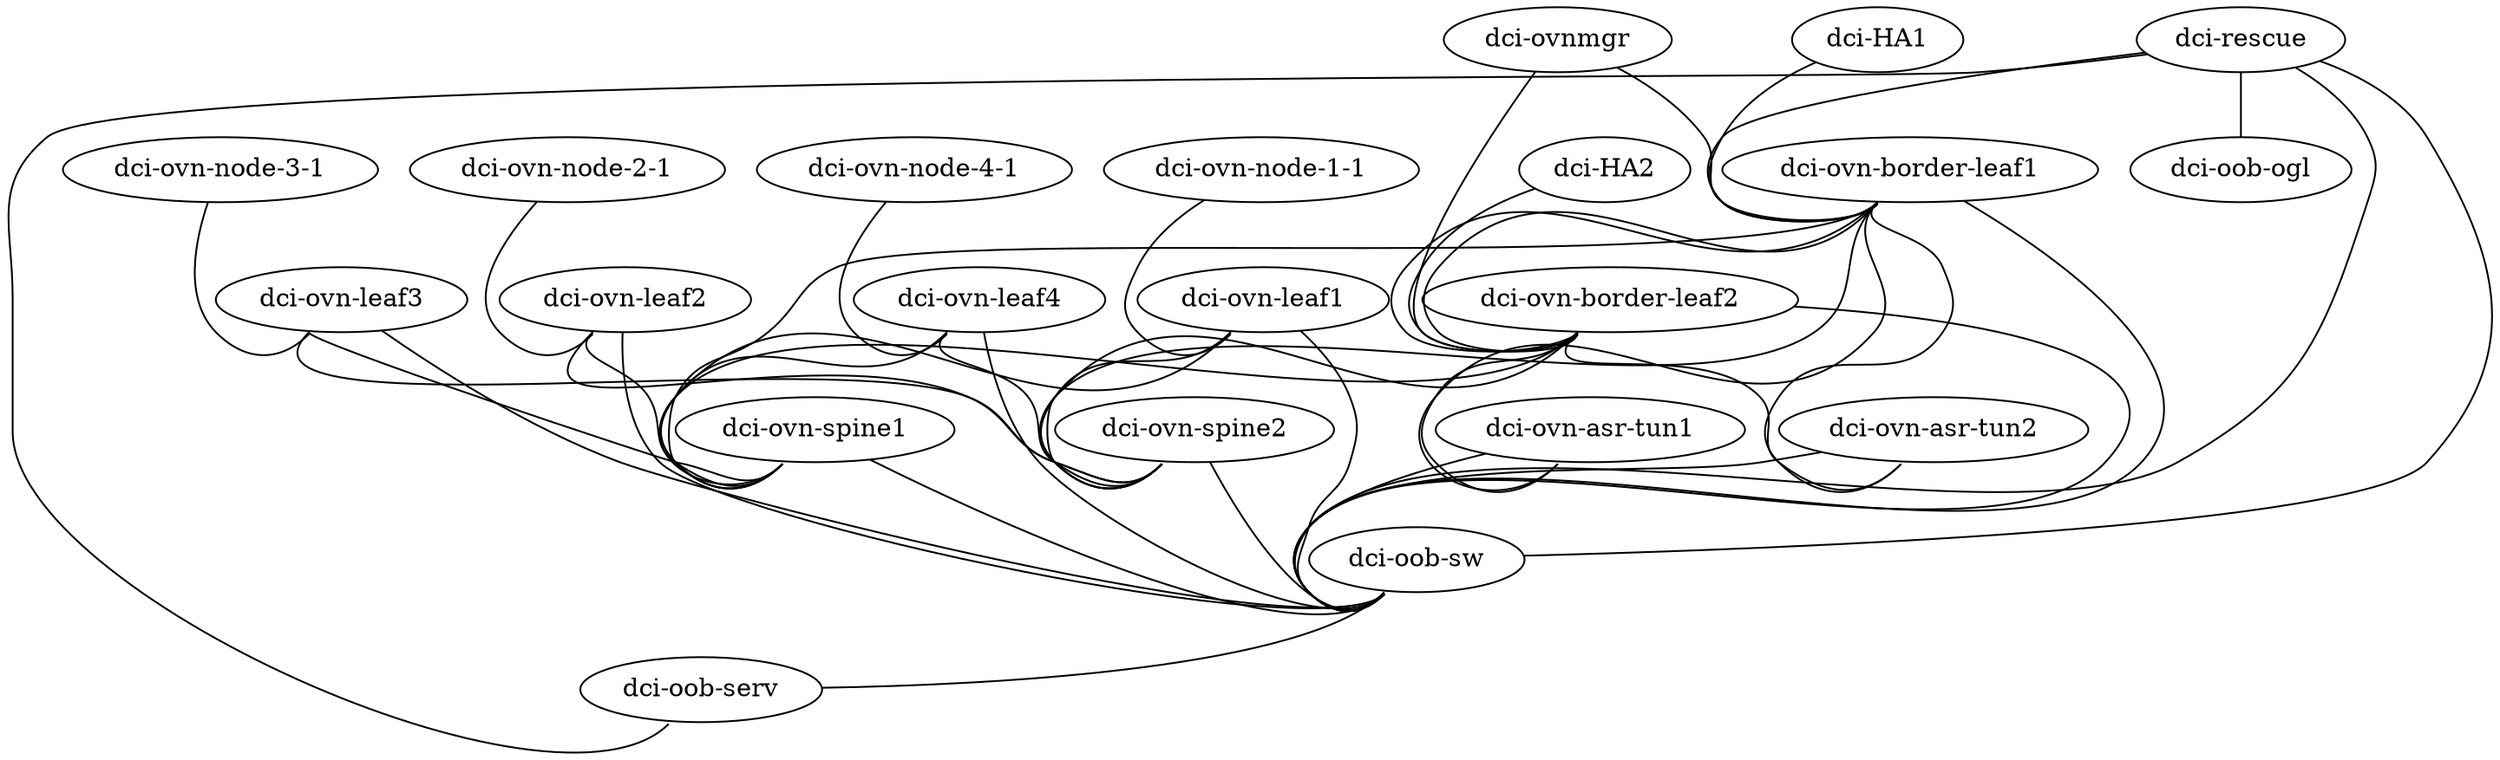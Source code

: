 ###############################################
#   OVN Indo Switch and server definitions
#
#   Update: 1/24 new spine 6010
#           1/24 new 4th rack
#           2/16 for OOB
#
################################################

graph vx {


##################################
#     Switch/Server Definitions
##################################
 "dci-ovn-leaf1" [function="leaf" os="CumulusCommunity/cumulus-vx" memory="1024" version="3.2.1" ports="10" config="./helper_scripts/extra_switch_config.sh"]
 "dci-ovn-leaf2" [function="leaf" os="CumulusCommunity/cumulus-vx" memory="1024" version="3.2.1" ports="10" config="./helper_scripts/extra_switch_config.sh"]
 "dci-ovn-leaf3" [function="leaf" os="CumulusCommunity/cumulus-vx" memory="1024" version="3.2.1" ports="10" config="./helper_scripts/extra_switch_config.sh"]
 "dci-ovn-leaf4" [function="leaf" os="CumulusCommunity/cumulus-vx" memory="1024" version="3.2.1" ports="10" config="./helper_scripts/extra_switch_config.sh"]
 "dci-ovn-spine1" [function="spine" os="CumulusCommunity/cumulus-vx" memory="1024" version="3.2.1" config="./helper_scripts/extra_switch_config.sh"]
 "dci-ovn-spine2" [function="spine" os="CumulusCommunity/cumulus-vx" memory="1024" version="3.2.1" config="./helper_scripts/extra_switch_config.sh"]
 "dci-ovn-border-leaf1" [function="exit" os="CumulusCommunity/cumulus-vx" memory="1024" version="3.2.1" ports="10" config="./helper_scripts/extra_switch_config.sh"]
 "dci-ovn-border-leaf2" [function="exit" os="CumulusCommunity/cumulus-vx" memory="1024" version="3.2.1" ports="10" config="./helper_scripts/extra_switch_config.sh"]
 "dci-ovn-asr-tun1" [function="exit" os="CumulusCommunity/cumulus-vx" memory="1024" version="3.2.1" config="./helper_scripts/extra_switch_config.sh"]
 "dci-ovn-asr-tun2" [function="exit" os="CumulusCommunity/cumulus-vx" memory="1024" version="3.2.1" config="./helper_scripts/extra_switch_config.sh"]

 "dci-ovn-node-1-1" [function="host" os="centos/7" memory="1024" pxehost="True"]
 "dci-ovn-node-2-1" [function="host" os="centos/7" memory="1024" pxehost="True"]
 "dci-ovn-node-3-1" [function="host" os="centos/7" memory="1024" pxehost="True"]
 "dci-ovn-node-4-1" [function="host" os="centos/7" memory="1024" pxehost="True"]

 "dci-oob-sw" [function="oob-switch" os="CumulusCommunity/cumulus-vx" version="3.2.1" ports="32" memory="1024" config="./helper_scripts/extra_switch_config.sh"]
 "dci-oob-serv" [function="oob-switch" os="CumulusCommunity/cumulus-vx" version="3.2.1" ports="32" memory="1024" config="./helper_scripts/extra_switch_config.sh"]

 #
 # OVN manager (Assume installed )
 #
 "dci-ovnmgr" [function="host" os="centos/7" memory="1024" config="./helper_scripts/extra_server_config.sh"]

 #
 #  Golden laptop  (To be installed from Macbook)
 #
 "dci-oob-ogl" [function="oob-server" os="centos/7" memory="400" config="./helper_scripts/extra_server_config.sh"]

 #
 #  Rescue server (To be installed by Goldenlaptop) (Bootstraps all switches and all servers minus the golden laptop)
 #  To simply the problem of interface renaming, we are not using se PXEboot for rescue server in simulation at this time

 #"dci-rescue" [function="host" os="centos/7" memory="1024"  pxehost="True"]
 "dci-rescue" [function="host" os="centos/7" memory="1024"  config="./helper_scripts/extra_server_config.sh"]

 #
 # For Haproxy servers (To be installed by Golden server)
 #
 "dci-HA1" [function="host" os="centos/7" memory="1024" pxehost="True"]
 "dci-HA2" [function="host" os="centos/7" memory="1024" pxehost="True"]





################################################
# Cabling
################################################
#
# spine to leaf
#
 "dci-ovn-leaf1":"swp49" -- "dci-ovn-spine1":"swp1"
 "dci-ovn-leaf2":"swp49" -- "dci-ovn-spine1":"swp2"
 "dci-ovn-leaf3":"swp49" -- "dci-ovn-spine1":"swp3"
 "dci-ovn-leaf4":"swp49" -- "dci-ovn-spine1":"swp4"
 "dci-ovn-leaf1":"swp50" -- "dci-ovn-spine2":"swp1"
 "dci-ovn-leaf2":"swp50" -- "dci-ovn-spine2":"swp2"
 "dci-ovn-leaf3":"swp50" -- "dci-ovn-spine2":"swp3"
 "dci-ovn-leaf4":"swp50" -- "dci-ovn-spine2":"swp4"

#
# border leaf to spine connections
#
 "dci-ovn-border-leaf1":"swp49" -- "dci-ovn-spine1":"swp5"
 "dci-ovn-border-leaf2":"swp49" -- "dci-ovn-spine1":"swp6"
 "dci-ovn-border-leaf1":"swp50" -- "dci-ovn-spine2":"swp5"
 "dci-ovn-border-leaf2":"swp50" -- "dci-ovn-spine2":"swp6"

#
# border leaf to border leaf connections
#
 "dci-ovn-border-leaf1":"swp51" -- "dci-ovn-border-leaf2":"swp51"
 "dci-ovn-border-leaf1":"swp52" -- "dci-ovn-border-leaf2":"swp52"

#
# border leaf to asr connections
#
 "dci-ovn-border-leaf1":"swp1" -- "dci-ovn-asr-tun1":"swp2"
 "dci-ovn-border-leaf2":"swp1" -- "dci-ovn-asr-tun1":"swp3"
 "dci-ovn-border-leaf1":"swp2" -- "dci-ovn-asr-tun2":"swp2"
 "dci-ovn-border-leaf2":"swp2" -- "dci-ovn-asr-tun2":"swp3"

#
# server to leaf
#
 "dci-ovn-node-1-1":"eno49" -- "dci-ovn-leaf1":"swp1" [left_mac="080027331111"]
 "dci-ovn-node-2-1":"eno49" -- "dci-ovn-leaf2":"swp1" [left_mac="080027332211"]
 "dci-ovn-node-3-1":"eno49" -- "dci-ovn-leaf3":"swp1" [left_mac="080027333311"]
 "dci-ovn-node-4-1":"eno49" -- "dci-ovn-leaf4":"swp1" [left_mac="080027334411"]

#
# OVN manager to borders
#
 "dci-ovnmgr":"om1" -- "dci-ovn-border-leaf1":"swp7"
 "dci-ovnmgr":"om2" -- "dci-ovn-border-leaf2":"swp7"

#
# HAproxy to borders
#
 "dci-HA1":"eno49" -- "dci-ovn-border-leaf1":"swp5" [left_mac="080027000020"]
 "dci-HA2":"eno49" -- "dci-ovn-border-leaf2":"swp5" [left_mac="080027000021"]

#
# Rescue
#
 "dci-rescue":"eno49" -- "dci-ovn-border-leaf1":"swp6"
 "dci-rescue":"eno1" -- "dci-oob-ogl":"eno1" [left_mac="080027000001"]
 "dci-rescue":"eno2" -- "dci-oob-sw":"eth0" [right_mac="64006ad60ba0"]
 "dci-rescue":"eno3" -- "dci-oob-sw":"swp1"
 "dci-rescue":"eno4" -- "dci-oob-serv":"swp1"

##################################################################
# OOB management switch setup
# MAC addresses are used by DHCP to assign IP addressses and
# should reflect MACs used in production hardware
##################################################################
#
# OOB1 to OOB2 (OOB for servers): eth0
# TBD: MAC address for OOB serv
#
 "dci-oob-sw":"swp2" -- "dci-oob-serv":"eth0" [right_mac="64006ad60bb0"]

#
# oob-sw to switches
#
 "dci-ovn-leaf1":"eth0" -- "dci-oob-sw":"swp3" [left_mac="f48e3856b0f6"]
 "dci-ovn-leaf2":"eth0" -- "dci-oob-sw":"swp4" [left_mac="f48e3856bef6"]
 "dci-ovn-leaf3":"eth0" -- "dci-oob-sw":"swp5" [left_mac="f48e3856b6f6"]
 "dci-ovn-leaf4":"eth0" -- "dci-oob-sw":"swp6" [left_mac="f48e3856bff6"]

 "dci-ovn-spine1":"eth0" -- "dci-oob-sw":"swp7" [left_mac="f48e38194e0a"]
 "dci-ovn-spine2":"eth0" -- "dci-oob-sw":"swp8" [left_mac="f48e3819528a"]

 "dci-ovn-border-leaf1":"eth0" -- "dci-oob-sw":"swp9"  [left_mac="f48e3856b5f6"]
 "dci-ovn-border-leaf2":"eth0" -- "dci-oob-sw":"swp10" [left_mac="f48e3856b3f6"]

 "dci-ovn-asr-tun1":"eth0" -- "dci-oob-sw":"swp11"  [left_mac="080027115511"]
 "dci-ovn-asr-tun2":"eth0" -- "dci-oob-sw":"swp12" [left_mac="080027115522"]

}
